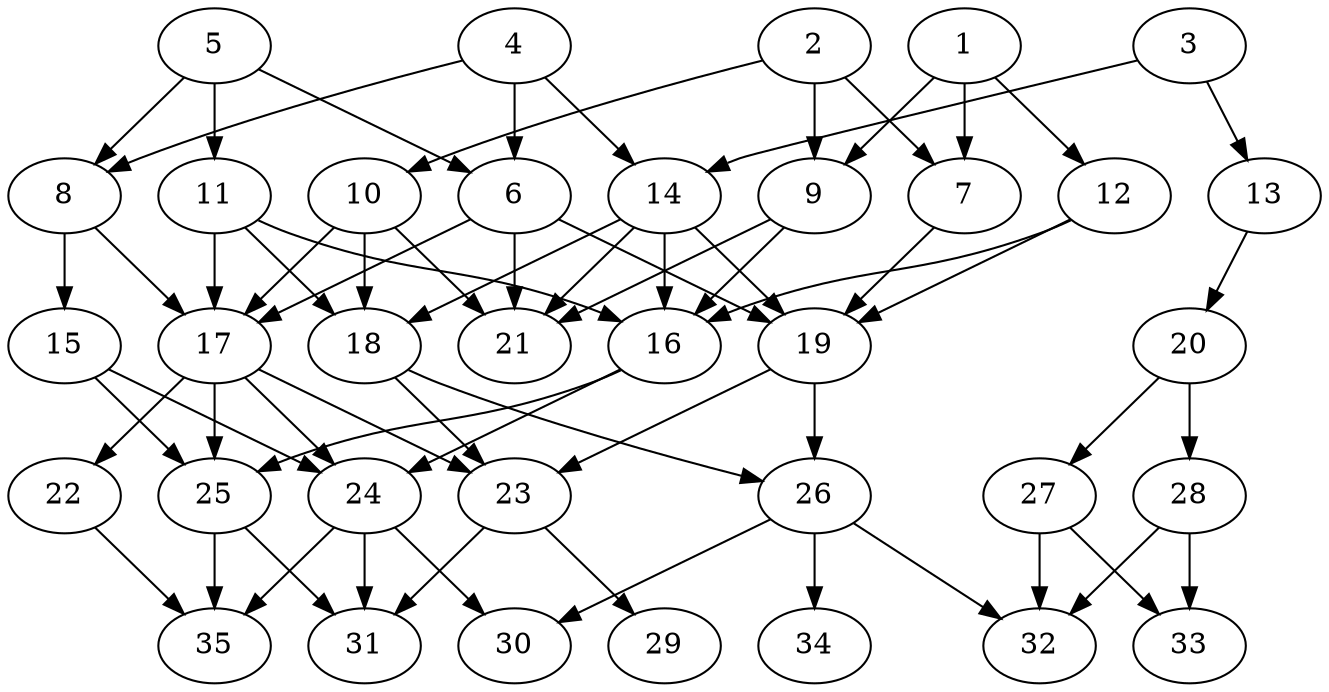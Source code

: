// DAG (tier=2-normal, mode=data, n=35, ccr=0.425, fat=0.588, density=0.423, regular=0.544, jump=0.142, mindata=2097152, maxdata=16777216)
// DAG automatically generated by daggen at Sun Aug 24 16:33:34 2025
// /home/ermia/Project/Environments/daggen/bin/daggen --dot --ccr 0.425 --fat 0.588 --regular 0.544 --density 0.423 --jump 0.142 --mindata 2097152 --maxdata 16777216 -n 35 
digraph G {
  1 [size="118507944756707680", alpha="0.19", expect_size="59253972378353840"]
  1 -> 7 [size ="1993061085216768"]
  1 -> 9 [size ="1993061085216768"]
  1 -> 12 [size ="1993061085216768"]
  2 [size="827957180484288512000", alpha="0.06", expect_size="413978590242144256000"]
  2 -> 7 [size ="705388819251200"]
  2 -> 9 [size ="705388819251200"]
  2 -> 10 [size ="705388819251200"]
  3 [size="95258717761082768", alpha="0.04", expect_size="47629358880541384"]
  3 -> 13 [size ="1706760410759168"]
  3 -> 14 [size ="1706760410759168"]
  4 [size="100477177887195136000", alpha="0.02", expect_size="50238588943597568000"]
  4 -> 6 [size ="172902632652800"]
  4 -> 8 [size ="172902632652800"]
  4 -> 14 [size ="172902632652800"]
  5 [size="1508109342393852160", alpha="0.05", expect_size="754054671196926080"]
  5 -> 6 [size ="2233694412603392"]
  5 -> 8 [size ="2233694412603392"]
  5 -> 11 [size ="2233694412603392"]
  6 [size="652054402970573", alpha="0.03", expect_size="326027201485286"]
  6 -> 17 [size ="41230754906112"]
  6 -> 19 [size ="41230754906112"]
  6 -> 21 [size ="41230754906112"]
  7 [size="82829144255920944", alpha="0.11", expect_size="41414572127960472"]
  7 -> 19 [size ="1502214505889792"]
  8 [size="220524022071296000000", alpha="0.04", expect_size="110262011035648000000"]
  8 -> 15 [size ="292007444480000"]
  8 -> 17 [size ="292007444480000"]
  9 [size="1787165879382021505024", alpha="0.04", expect_size="893582939691010752512"]
  9 -> 16 [size ="1178148125278208"]
  9 -> 21 [size ="1178148125278208"]
  10 [size="23644175545393060", alpha="0.07", expect_size="11822087772696530"]
  10 -> 17 [size ="665208435507200"]
  10 -> 18 [size ="665208435507200"]
  10 -> 21 [size ="665208435507200"]
  11 [size="23461430416687620", alpha="0.10", expect_size="11730715208343810"]
  11 -> 16 [size ="411394189033472"]
  11 -> 17 [size ="411394189033472"]
  11 -> 18 [size ="411394189033472"]
  12 [size="407663301862257216", alpha="0.05", expect_size="203831650931128608"]
  12 -> 16 [size ="262221854670848"]
  12 -> 19 [size ="262221854670848"]
  13 [size="13788421224328452", alpha="0.12", expect_size="6894210612164226"]
  13 -> 20 [size ="910455254024192"]
  14 [size="15803971805456874", alpha="0.01", expect_size="7901985902728437"]
  14 -> 16 [size ="289735213842432"]
  14 -> 18 [size ="289735213842432"]
  14 -> 19 [size ="289735213842432"]
  14 -> 21 [size ="289735213842432"]
  15 [size="531813286969469440", alpha="0.19", expect_size="265906643484734720"]
  15 -> 24 [size ="1147335291699200"]
  15 -> 25 [size ="1147335291699200"]
  16 [size="87124360695257232", alpha="0.10", expect_size="43562180347628616"]
  16 -> 24 [size ="1526107106967552"]
  16 -> 25 [size ="1526107106967552"]
  17 [size="1078580913589190656000", alpha="0.01", expect_size="539290456794595328000"]
  17 -> 22 [size ="841379269836800"]
  17 -> 23 [size ="841379269836800"]
  17 -> 24 [size ="841379269836800"]
  17 -> 25 [size ="841379269836800"]
  18 [size="2543829826812860432384", alpha="0.03", expect_size="1271914913406430216192"]
  18 -> 23 [size ="1490786176729088"]
  18 -> 26 [size ="1490786176729088"]
  19 [size="13757750911696896000", alpha="0.05", expect_size="6878875455848448000"]
  19 -> 23 [size ="45932661964800"]
  19 -> 26 [size ="45932661964800"]
  20 [size="416674714820716527616", alpha="0.19", expect_size="208337357410358263808"]
  20 -> 27 [size ="446294380249088"]
  20 -> 28 [size ="446294380249088"]
  21 [size="30891809870647168", alpha="0.13", expect_size="15445904935323584"]
  22 [size="2807784971294885281792", alpha="0.10", expect_size="1403892485647442640896"]
  22 -> 35 [size ="1592205856735232"]
  23 [size="10594716757303378", alpha="0.03", expect_size="5297358378651689"]
  23 -> 29 [size ="402280939520000"]
  23 -> 31 [size ="402280939520000"]
  24 [size="132055121038785118208", alpha="0.15", expect_size="66027560519392559104"]
  24 -> 30 [size ="207456391135232"]
  24 -> 31 [size ="207456391135232"]
  24 -> 35 [size ="207456391135232"]
  25 [size="42222745449559776", alpha="0.13", expect_size="21111372724779888"]
  25 -> 31 [size ="1771498050158592"]
  25 -> 35 [size ="1771498050158592"]
  26 [size="435427047556488832", alpha="0.09", expect_size="217713523778244416"]
  26 -> 30 [size ="561027452239872"]
  26 -> 32 [size ="561027452239872"]
  26 -> 34 [size ="561027452239872"]
  27 [size="2079765938458082", alpha="0.08", expect_size="1039882969229041"]
  27 -> 32 [size ="63392719044608"]
  27 -> 33 [size ="63392719044608"]
  28 [size="1205315206828529920", alpha="0.02", expect_size="602657603414264960"]
  28 -> 32 [size ="1238551136043008"]
  28 -> 33 [size ="1238551136043008"]
  29 [size="12860367238786788", alpha="0.01", expect_size="6430183619393394"]
  30 [size="7602211372914081", alpha="0.11", expect_size="3801105686457040"]
  31 [size="4393841757333049344", alpha="0.20", expect_size="2196920878666524672"]
  32 [size="20081479529022492", alpha="0.08", expect_size="10040739764511246"]
  33 [size="1719074999160574976", alpha="0.01", expect_size="859537499580287488"]
  34 [size="69445080999805208", alpha="0.15", expect_size="34722540499902604"]
  35 [size="261892422282046865408", alpha="0.20", expect_size="130946211141023432704"]
}